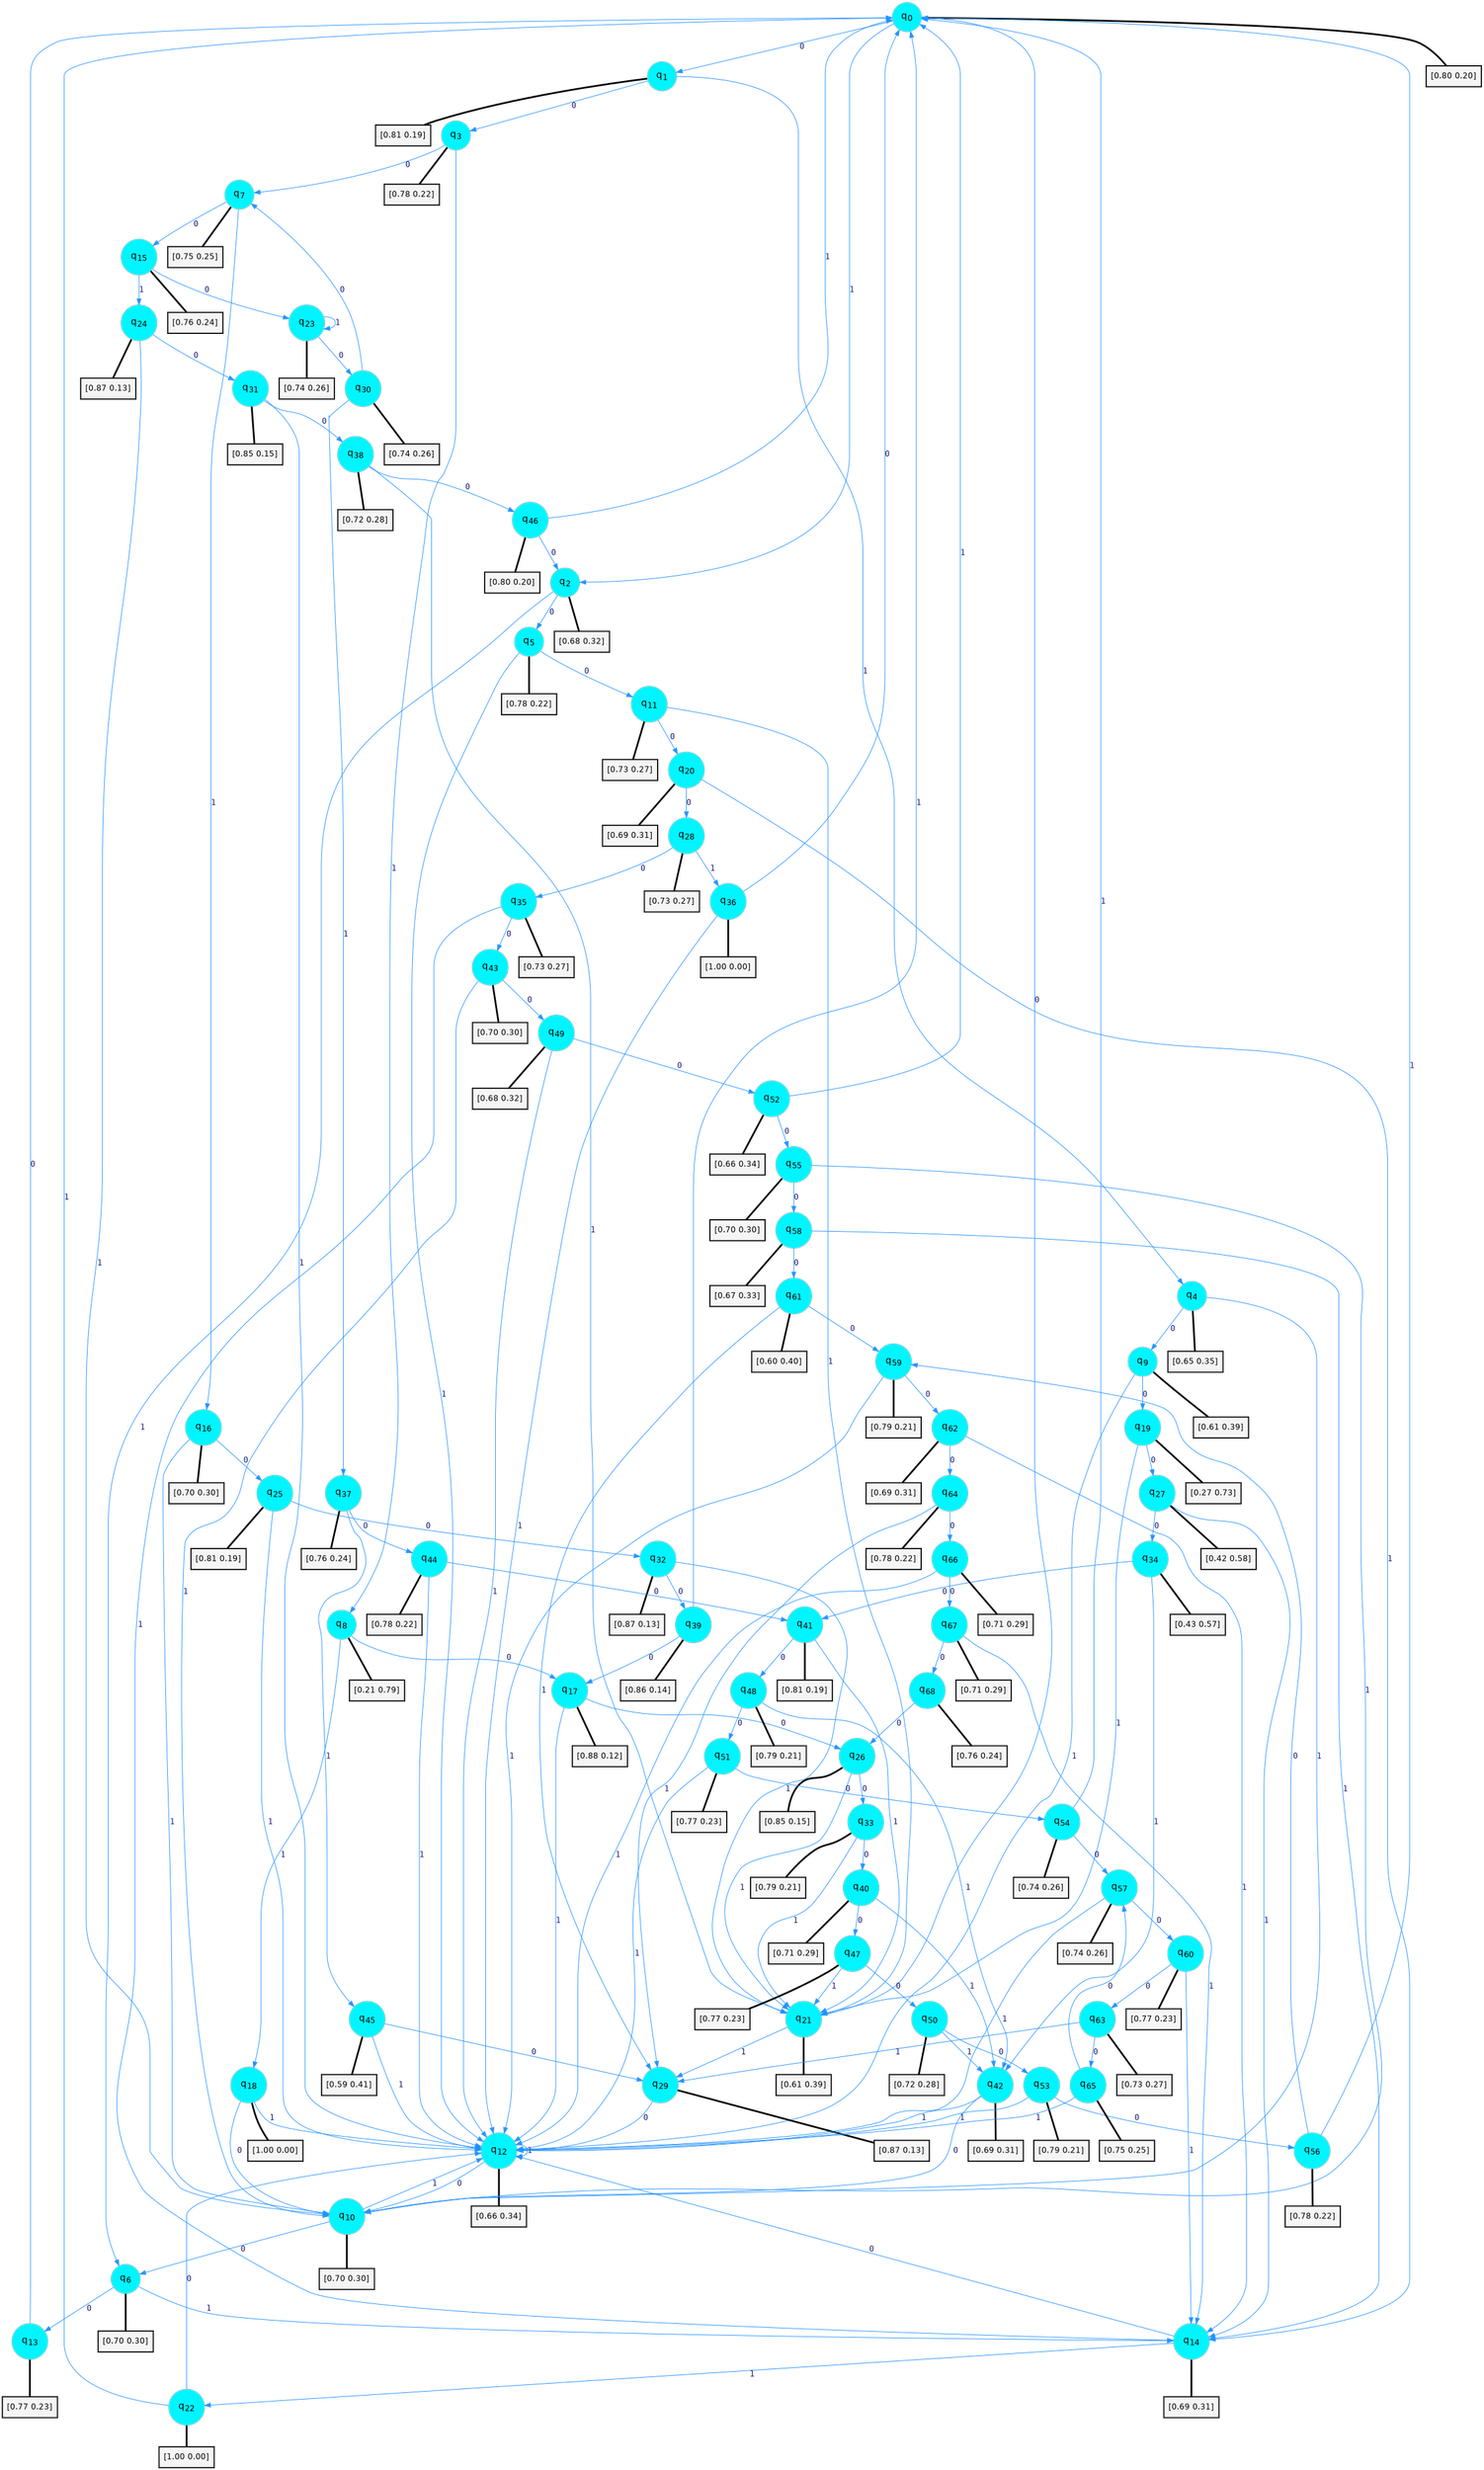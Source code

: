 digraph G {
graph [
bgcolor=transparent, dpi=300, rankdir=TD, size="40,25"];
node [
color=gray, fillcolor=turquoise1, fontcolor=black, fontname=Helvetica, fontsize=16, fontweight=bold, shape=circle, style=filled];
edge [
arrowsize=1, color=dodgerblue1, fontcolor=midnightblue, fontname=courier, fontweight=bold, penwidth=1, style=solid, weight=20];
0[label=<q<SUB>0</SUB>>];
1[label=<q<SUB>1</SUB>>];
2[label=<q<SUB>2</SUB>>];
3[label=<q<SUB>3</SUB>>];
4[label=<q<SUB>4</SUB>>];
5[label=<q<SUB>5</SUB>>];
6[label=<q<SUB>6</SUB>>];
7[label=<q<SUB>7</SUB>>];
8[label=<q<SUB>8</SUB>>];
9[label=<q<SUB>9</SUB>>];
10[label=<q<SUB>10</SUB>>];
11[label=<q<SUB>11</SUB>>];
12[label=<q<SUB>12</SUB>>];
13[label=<q<SUB>13</SUB>>];
14[label=<q<SUB>14</SUB>>];
15[label=<q<SUB>15</SUB>>];
16[label=<q<SUB>16</SUB>>];
17[label=<q<SUB>17</SUB>>];
18[label=<q<SUB>18</SUB>>];
19[label=<q<SUB>19</SUB>>];
20[label=<q<SUB>20</SUB>>];
21[label=<q<SUB>21</SUB>>];
22[label=<q<SUB>22</SUB>>];
23[label=<q<SUB>23</SUB>>];
24[label=<q<SUB>24</SUB>>];
25[label=<q<SUB>25</SUB>>];
26[label=<q<SUB>26</SUB>>];
27[label=<q<SUB>27</SUB>>];
28[label=<q<SUB>28</SUB>>];
29[label=<q<SUB>29</SUB>>];
30[label=<q<SUB>30</SUB>>];
31[label=<q<SUB>31</SUB>>];
32[label=<q<SUB>32</SUB>>];
33[label=<q<SUB>33</SUB>>];
34[label=<q<SUB>34</SUB>>];
35[label=<q<SUB>35</SUB>>];
36[label=<q<SUB>36</SUB>>];
37[label=<q<SUB>37</SUB>>];
38[label=<q<SUB>38</SUB>>];
39[label=<q<SUB>39</SUB>>];
40[label=<q<SUB>40</SUB>>];
41[label=<q<SUB>41</SUB>>];
42[label=<q<SUB>42</SUB>>];
43[label=<q<SUB>43</SUB>>];
44[label=<q<SUB>44</SUB>>];
45[label=<q<SUB>45</SUB>>];
46[label=<q<SUB>46</SUB>>];
47[label=<q<SUB>47</SUB>>];
48[label=<q<SUB>48</SUB>>];
49[label=<q<SUB>49</SUB>>];
50[label=<q<SUB>50</SUB>>];
51[label=<q<SUB>51</SUB>>];
52[label=<q<SUB>52</SUB>>];
53[label=<q<SUB>53</SUB>>];
54[label=<q<SUB>54</SUB>>];
55[label=<q<SUB>55</SUB>>];
56[label=<q<SUB>56</SUB>>];
57[label=<q<SUB>57</SUB>>];
58[label=<q<SUB>58</SUB>>];
59[label=<q<SUB>59</SUB>>];
60[label=<q<SUB>60</SUB>>];
61[label=<q<SUB>61</SUB>>];
62[label=<q<SUB>62</SUB>>];
63[label=<q<SUB>63</SUB>>];
64[label=<q<SUB>64</SUB>>];
65[label=<q<SUB>65</SUB>>];
66[label=<q<SUB>66</SUB>>];
67[label=<q<SUB>67</SUB>>];
68[label=<q<SUB>68</SUB>>];
69[label="[0.80 0.20]", shape=box,fontcolor=black, fontname=Helvetica, fontsize=14, penwidth=2, fillcolor=whitesmoke,color=black];
70[label="[0.81 0.19]", shape=box,fontcolor=black, fontname=Helvetica, fontsize=14, penwidth=2, fillcolor=whitesmoke,color=black];
71[label="[0.68 0.32]", shape=box,fontcolor=black, fontname=Helvetica, fontsize=14, penwidth=2, fillcolor=whitesmoke,color=black];
72[label="[0.78 0.22]", shape=box,fontcolor=black, fontname=Helvetica, fontsize=14, penwidth=2, fillcolor=whitesmoke,color=black];
73[label="[0.65 0.35]", shape=box,fontcolor=black, fontname=Helvetica, fontsize=14, penwidth=2, fillcolor=whitesmoke,color=black];
74[label="[0.78 0.22]", shape=box,fontcolor=black, fontname=Helvetica, fontsize=14, penwidth=2, fillcolor=whitesmoke,color=black];
75[label="[0.70 0.30]", shape=box,fontcolor=black, fontname=Helvetica, fontsize=14, penwidth=2, fillcolor=whitesmoke,color=black];
76[label="[0.75 0.25]", shape=box,fontcolor=black, fontname=Helvetica, fontsize=14, penwidth=2, fillcolor=whitesmoke,color=black];
77[label="[0.21 0.79]", shape=box,fontcolor=black, fontname=Helvetica, fontsize=14, penwidth=2, fillcolor=whitesmoke,color=black];
78[label="[0.61 0.39]", shape=box,fontcolor=black, fontname=Helvetica, fontsize=14, penwidth=2, fillcolor=whitesmoke,color=black];
79[label="[0.70 0.30]", shape=box,fontcolor=black, fontname=Helvetica, fontsize=14, penwidth=2, fillcolor=whitesmoke,color=black];
80[label="[0.73 0.27]", shape=box,fontcolor=black, fontname=Helvetica, fontsize=14, penwidth=2, fillcolor=whitesmoke,color=black];
81[label="[0.66 0.34]", shape=box,fontcolor=black, fontname=Helvetica, fontsize=14, penwidth=2, fillcolor=whitesmoke,color=black];
82[label="[0.77 0.23]", shape=box,fontcolor=black, fontname=Helvetica, fontsize=14, penwidth=2, fillcolor=whitesmoke,color=black];
83[label="[0.69 0.31]", shape=box,fontcolor=black, fontname=Helvetica, fontsize=14, penwidth=2, fillcolor=whitesmoke,color=black];
84[label="[0.76 0.24]", shape=box,fontcolor=black, fontname=Helvetica, fontsize=14, penwidth=2, fillcolor=whitesmoke,color=black];
85[label="[0.70 0.30]", shape=box,fontcolor=black, fontname=Helvetica, fontsize=14, penwidth=2, fillcolor=whitesmoke,color=black];
86[label="[0.88 0.12]", shape=box,fontcolor=black, fontname=Helvetica, fontsize=14, penwidth=2, fillcolor=whitesmoke,color=black];
87[label="[1.00 0.00]", shape=box,fontcolor=black, fontname=Helvetica, fontsize=14, penwidth=2, fillcolor=whitesmoke,color=black];
88[label="[0.27 0.73]", shape=box,fontcolor=black, fontname=Helvetica, fontsize=14, penwidth=2, fillcolor=whitesmoke,color=black];
89[label="[0.69 0.31]", shape=box,fontcolor=black, fontname=Helvetica, fontsize=14, penwidth=2, fillcolor=whitesmoke,color=black];
90[label="[0.61 0.39]", shape=box,fontcolor=black, fontname=Helvetica, fontsize=14, penwidth=2, fillcolor=whitesmoke,color=black];
91[label="[1.00 0.00]", shape=box,fontcolor=black, fontname=Helvetica, fontsize=14, penwidth=2, fillcolor=whitesmoke,color=black];
92[label="[0.74 0.26]", shape=box,fontcolor=black, fontname=Helvetica, fontsize=14, penwidth=2, fillcolor=whitesmoke,color=black];
93[label="[0.87 0.13]", shape=box,fontcolor=black, fontname=Helvetica, fontsize=14, penwidth=2, fillcolor=whitesmoke,color=black];
94[label="[0.81 0.19]", shape=box,fontcolor=black, fontname=Helvetica, fontsize=14, penwidth=2, fillcolor=whitesmoke,color=black];
95[label="[0.85 0.15]", shape=box,fontcolor=black, fontname=Helvetica, fontsize=14, penwidth=2, fillcolor=whitesmoke,color=black];
96[label="[0.42 0.58]", shape=box,fontcolor=black, fontname=Helvetica, fontsize=14, penwidth=2, fillcolor=whitesmoke,color=black];
97[label="[0.73 0.27]", shape=box,fontcolor=black, fontname=Helvetica, fontsize=14, penwidth=2, fillcolor=whitesmoke,color=black];
98[label="[0.87 0.13]", shape=box,fontcolor=black, fontname=Helvetica, fontsize=14, penwidth=2, fillcolor=whitesmoke,color=black];
99[label="[0.74 0.26]", shape=box,fontcolor=black, fontname=Helvetica, fontsize=14, penwidth=2, fillcolor=whitesmoke,color=black];
100[label="[0.85 0.15]", shape=box,fontcolor=black, fontname=Helvetica, fontsize=14, penwidth=2, fillcolor=whitesmoke,color=black];
101[label="[0.87 0.13]", shape=box,fontcolor=black, fontname=Helvetica, fontsize=14, penwidth=2, fillcolor=whitesmoke,color=black];
102[label="[0.79 0.21]", shape=box,fontcolor=black, fontname=Helvetica, fontsize=14, penwidth=2, fillcolor=whitesmoke,color=black];
103[label="[0.43 0.57]", shape=box,fontcolor=black, fontname=Helvetica, fontsize=14, penwidth=2, fillcolor=whitesmoke,color=black];
104[label="[0.73 0.27]", shape=box,fontcolor=black, fontname=Helvetica, fontsize=14, penwidth=2, fillcolor=whitesmoke,color=black];
105[label="[1.00 0.00]", shape=box,fontcolor=black, fontname=Helvetica, fontsize=14, penwidth=2, fillcolor=whitesmoke,color=black];
106[label="[0.76 0.24]", shape=box,fontcolor=black, fontname=Helvetica, fontsize=14, penwidth=2, fillcolor=whitesmoke,color=black];
107[label="[0.72 0.28]", shape=box,fontcolor=black, fontname=Helvetica, fontsize=14, penwidth=2, fillcolor=whitesmoke,color=black];
108[label="[0.86 0.14]", shape=box,fontcolor=black, fontname=Helvetica, fontsize=14, penwidth=2, fillcolor=whitesmoke,color=black];
109[label="[0.71 0.29]", shape=box,fontcolor=black, fontname=Helvetica, fontsize=14, penwidth=2, fillcolor=whitesmoke,color=black];
110[label="[0.81 0.19]", shape=box,fontcolor=black, fontname=Helvetica, fontsize=14, penwidth=2, fillcolor=whitesmoke,color=black];
111[label="[0.69 0.31]", shape=box,fontcolor=black, fontname=Helvetica, fontsize=14, penwidth=2, fillcolor=whitesmoke,color=black];
112[label="[0.70 0.30]", shape=box,fontcolor=black, fontname=Helvetica, fontsize=14, penwidth=2, fillcolor=whitesmoke,color=black];
113[label="[0.78 0.22]", shape=box,fontcolor=black, fontname=Helvetica, fontsize=14, penwidth=2, fillcolor=whitesmoke,color=black];
114[label="[0.59 0.41]", shape=box,fontcolor=black, fontname=Helvetica, fontsize=14, penwidth=2, fillcolor=whitesmoke,color=black];
115[label="[0.80 0.20]", shape=box,fontcolor=black, fontname=Helvetica, fontsize=14, penwidth=2, fillcolor=whitesmoke,color=black];
116[label="[0.77 0.23]", shape=box,fontcolor=black, fontname=Helvetica, fontsize=14, penwidth=2, fillcolor=whitesmoke,color=black];
117[label="[0.79 0.21]", shape=box,fontcolor=black, fontname=Helvetica, fontsize=14, penwidth=2, fillcolor=whitesmoke,color=black];
118[label="[0.68 0.32]", shape=box,fontcolor=black, fontname=Helvetica, fontsize=14, penwidth=2, fillcolor=whitesmoke,color=black];
119[label="[0.72 0.28]", shape=box,fontcolor=black, fontname=Helvetica, fontsize=14, penwidth=2, fillcolor=whitesmoke,color=black];
120[label="[0.77 0.23]", shape=box,fontcolor=black, fontname=Helvetica, fontsize=14, penwidth=2, fillcolor=whitesmoke,color=black];
121[label="[0.66 0.34]", shape=box,fontcolor=black, fontname=Helvetica, fontsize=14, penwidth=2, fillcolor=whitesmoke,color=black];
122[label="[0.79 0.21]", shape=box,fontcolor=black, fontname=Helvetica, fontsize=14, penwidth=2, fillcolor=whitesmoke,color=black];
123[label="[0.74 0.26]", shape=box,fontcolor=black, fontname=Helvetica, fontsize=14, penwidth=2, fillcolor=whitesmoke,color=black];
124[label="[0.70 0.30]", shape=box,fontcolor=black, fontname=Helvetica, fontsize=14, penwidth=2, fillcolor=whitesmoke,color=black];
125[label="[0.78 0.22]", shape=box,fontcolor=black, fontname=Helvetica, fontsize=14, penwidth=2, fillcolor=whitesmoke,color=black];
126[label="[0.74 0.26]", shape=box,fontcolor=black, fontname=Helvetica, fontsize=14, penwidth=2, fillcolor=whitesmoke,color=black];
127[label="[0.67 0.33]", shape=box,fontcolor=black, fontname=Helvetica, fontsize=14, penwidth=2, fillcolor=whitesmoke,color=black];
128[label="[0.79 0.21]", shape=box,fontcolor=black, fontname=Helvetica, fontsize=14, penwidth=2, fillcolor=whitesmoke,color=black];
129[label="[0.77 0.23]", shape=box,fontcolor=black, fontname=Helvetica, fontsize=14, penwidth=2, fillcolor=whitesmoke,color=black];
130[label="[0.60 0.40]", shape=box,fontcolor=black, fontname=Helvetica, fontsize=14, penwidth=2, fillcolor=whitesmoke,color=black];
131[label="[0.69 0.31]", shape=box,fontcolor=black, fontname=Helvetica, fontsize=14, penwidth=2, fillcolor=whitesmoke,color=black];
132[label="[0.73 0.27]", shape=box,fontcolor=black, fontname=Helvetica, fontsize=14, penwidth=2, fillcolor=whitesmoke,color=black];
133[label="[0.78 0.22]", shape=box,fontcolor=black, fontname=Helvetica, fontsize=14, penwidth=2, fillcolor=whitesmoke,color=black];
134[label="[0.75 0.25]", shape=box,fontcolor=black, fontname=Helvetica, fontsize=14, penwidth=2, fillcolor=whitesmoke,color=black];
135[label="[0.71 0.29]", shape=box,fontcolor=black, fontname=Helvetica, fontsize=14, penwidth=2, fillcolor=whitesmoke,color=black];
136[label="[0.71 0.29]", shape=box,fontcolor=black, fontname=Helvetica, fontsize=14, penwidth=2, fillcolor=whitesmoke,color=black];
137[label="[0.76 0.24]", shape=box,fontcolor=black, fontname=Helvetica, fontsize=14, penwidth=2, fillcolor=whitesmoke,color=black];
0->1 [label=0];
0->2 [label=1];
0->69 [arrowhead=none, penwidth=3,color=black];
1->3 [label=0];
1->4 [label=1];
1->70 [arrowhead=none, penwidth=3,color=black];
2->5 [label=0];
2->6 [label=1];
2->71 [arrowhead=none, penwidth=3,color=black];
3->7 [label=0];
3->8 [label=1];
3->72 [arrowhead=none, penwidth=3,color=black];
4->9 [label=0];
4->10 [label=1];
4->73 [arrowhead=none, penwidth=3,color=black];
5->11 [label=0];
5->12 [label=1];
5->74 [arrowhead=none, penwidth=3,color=black];
6->13 [label=0];
6->14 [label=1];
6->75 [arrowhead=none, penwidth=3,color=black];
7->15 [label=0];
7->16 [label=1];
7->76 [arrowhead=none, penwidth=3,color=black];
8->17 [label=0];
8->18 [label=1];
8->77 [arrowhead=none, penwidth=3,color=black];
9->19 [label=0];
9->12 [label=1];
9->78 [arrowhead=none, penwidth=3,color=black];
10->6 [label=0];
10->12 [label=1];
10->79 [arrowhead=none, penwidth=3,color=black];
11->20 [label=0];
11->21 [label=1];
11->80 [arrowhead=none, penwidth=3,color=black];
12->10 [label=0];
12->12 [label=1];
12->81 [arrowhead=none, penwidth=3,color=black];
13->0 [label=0];
13->82 [arrowhead=none, penwidth=3,color=black];
14->12 [label=0];
14->22 [label=1];
14->83 [arrowhead=none, penwidth=3,color=black];
15->23 [label=0];
15->24 [label=1];
15->84 [arrowhead=none, penwidth=3,color=black];
16->25 [label=0];
16->10 [label=1];
16->85 [arrowhead=none, penwidth=3,color=black];
17->26 [label=0];
17->12 [label=1];
17->86 [arrowhead=none, penwidth=3,color=black];
18->10 [label=0];
18->12 [label=1];
18->87 [arrowhead=none, penwidth=3,color=black];
19->27 [label=0];
19->21 [label=1];
19->88 [arrowhead=none, penwidth=3,color=black];
20->28 [label=0];
20->14 [label=1];
20->89 [arrowhead=none, penwidth=3,color=black];
21->0 [label=0];
21->29 [label=1];
21->90 [arrowhead=none, penwidth=3,color=black];
22->12 [label=0];
22->0 [label=1];
22->91 [arrowhead=none, penwidth=3,color=black];
23->30 [label=0];
23->23 [label=1];
23->92 [arrowhead=none, penwidth=3,color=black];
24->31 [label=0];
24->10 [label=1];
24->93 [arrowhead=none, penwidth=3,color=black];
25->32 [label=0];
25->12 [label=1];
25->94 [arrowhead=none, penwidth=3,color=black];
26->33 [label=0];
26->21 [label=1];
26->95 [arrowhead=none, penwidth=3,color=black];
27->34 [label=0];
27->14 [label=1];
27->96 [arrowhead=none, penwidth=3,color=black];
28->35 [label=0];
28->36 [label=1];
28->97 [arrowhead=none, penwidth=3,color=black];
29->12 [label=0];
29->98 [arrowhead=none, penwidth=3,color=black];
30->7 [label=0];
30->37 [label=1];
30->99 [arrowhead=none, penwidth=3,color=black];
31->38 [label=0];
31->12 [label=1];
31->100 [arrowhead=none, penwidth=3,color=black];
32->39 [label=0];
32->21 [label=1];
32->101 [arrowhead=none, penwidth=3,color=black];
33->40 [label=0];
33->21 [label=1];
33->102 [arrowhead=none, penwidth=3,color=black];
34->41 [label=0];
34->42 [label=1];
34->103 [arrowhead=none, penwidth=3,color=black];
35->43 [label=0];
35->14 [label=1];
35->104 [arrowhead=none, penwidth=3,color=black];
36->0 [label=0];
36->12 [label=1];
36->105 [arrowhead=none, penwidth=3,color=black];
37->44 [label=0];
37->45 [label=1];
37->106 [arrowhead=none, penwidth=3,color=black];
38->46 [label=0];
38->21 [label=1];
38->107 [arrowhead=none, penwidth=3,color=black];
39->17 [label=0];
39->0 [label=1];
39->108 [arrowhead=none, penwidth=3,color=black];
40->47 [label=0];
40->42 [label=1];
40->109 [arrowhead=none, penwidth=3,color=black];
41->48 [label=0];
41->21 [label=1];
41->110 [arrowhead=none, penwidth=3,color=black];
42->10 [label=0];
42->12 [label=1];
42->111 [arrowhead=none, penwidth=3,color=black];
43->49 [label=0];
43->10 [label=1];
43->112 [arrowhead=none, penwidth=3,color=black];
44->41 [label=0];
44->12 [label=1];
44->113 [arrowhead=none, penwidth=3,color=black];
45->29 [label=0];
45->12 [label=1];
45->114 [arrowhead=none, penwidth=3,color=black];
46->2 [label=0];
46->0 [label=1];
46->115 [arrowhead=none, penwidth=3,color=black];
47->50 [label=0];
47->21 [label=1];
47->116 [arrowhead=none, penwidth=3,color=black];
48->51 [label=0];
48->42 [label=1];
48->117 [arrowhead=none, penwidth=3,color=black];
49->52 [label=0];
49->12 [label=1];
49->118 [arrowhead=none, penwidth=3,color=black];
50->53 [label=0];
50->42 [label=1];
50->119 [arrowhead=none, penwidth=3,color=black];
51->54 [label=0];
51->12 [label=1];
51->120 [arrowhead=none, penwidth=3,color=black];
52->55 [label=0];
52->0 [label=1];
52->121 [arrowhead=none, penwidth=3,color=black];
53->56 [label=0];
53->12 [label=1];
53->122 [arrowhead=none, penwidth=3,color=black];
54->57 [label=0];
54->0 [label=1];
54->123 [arrowhead=none, penwidth=3,color=black];
55->58 [label=0];
55->10 [label=1];
55->124 [arrowhead=none, penwidth=3,color=black];
56->59 [label=0];
56->0 [label=1];
56->125 [arrowhead=none, penwidth=3,color=black];
57->60 [label=0];
57->12 [label=1];
57->126 [arrowhead=none, penwidth=3,color=black];
58->61 [label=0];
58->14 [label=1];
58->127 [arrowhead=none, penwidth=3,color=black];
59->62 [label=0];
59->12 [label=1];
59->128 [arrowhead=none, penwidth=3,color=black];
60->63 [label=0];
60->14 [label=1];
60->129 [arrowhead=none, penwidth=3,color=black];
61->59 [label=0];
61->29 [label=1];
61->130 [arrowhead=none, penwidth=3,color=black];
62->64 [label=0];
62->14 [label=1];
62->131 [arrowhead=none, penwidth=3,color=black];
63->65 [label=0];
63->29 [label=1];
63->132 [arrowhead=none, penwidth=3,color=black];
64->66 [label=0];
64->29 [label=1];
64->133 [arrowhead=none, penwidth=3,color=black];
65->57 [label=0];
65->12 [label=1];
65->134 [arrowhead=none, penwidth=3,color=black];
66->67 [label=0];
66->12 [label=1];
66->135 [arrowhead=none, penwidth=3,color=black];
67->68 [label=0];
67->14 [label=1];
67->136 [arrowhead=none, penwidth=3,color=black];
68->26 [label=0];
68->137 [arrowhead=none, penwidth=3,color=black];
}
